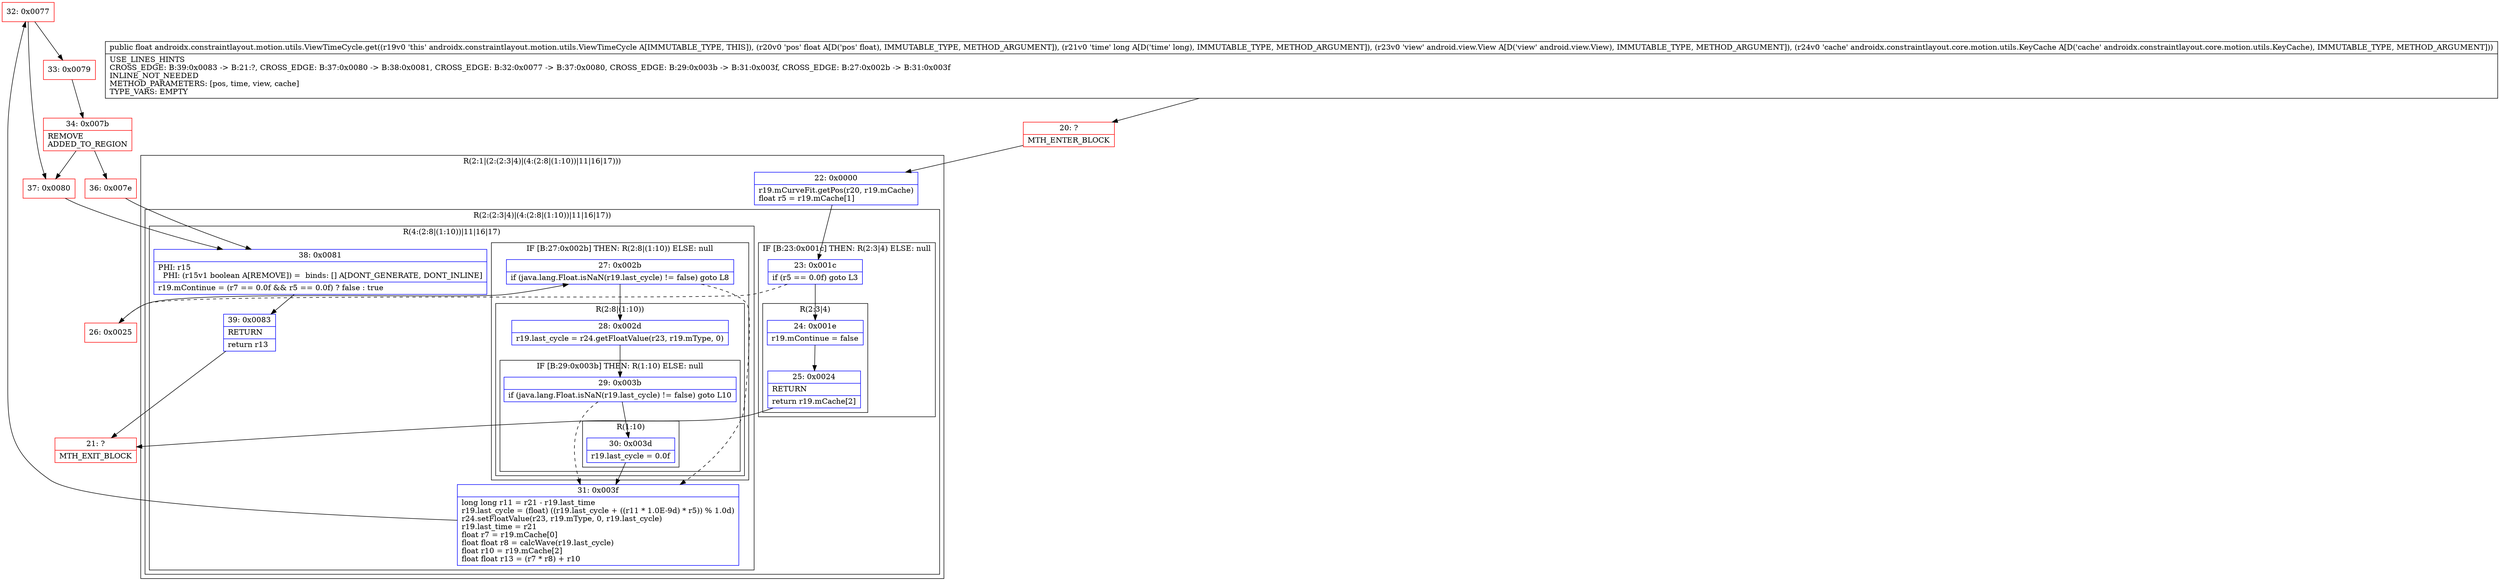 digraph "CFG forandroidx.constraintlayout.motion.utils.ViewTimeCycle.get(FJLandroid\/view\/View;Landroidx\/constraintlayout\/core\/motion\/utils\/KeyCache;)F" {
subgraph cluster_Region_2071341276 {
label = "R(2:1|(2:(2:3|4)|(4:(2:8|(1:10))|11|16|17)))";
node [shape=record,color=blue];
Node_22 [shape=record,label="{22\:\ 0x0000|r19.mCurveFit.getPos(r20, r19.mCache)\lfloat r5 = r19.mCache[1]\l}"];
subgraph cluster_Region_1957245590 {
label = "R(2:(2:3|4)|(4:(2:8|(1:10))|11|16|17))";
node [shape=record,color=blue];
subgraph cluster_IfRegion_1311326406 {
label = "IF [B:23:0x001c] THEN: R(2:3|4) ELSE: null";
node [shape=record,color=blue];
Node_23 [shape=record,label="{23\:\ 0x001c|if (r5 == 0.0f) goto L3\l}"];
subgraph cluster_Region_2127185202 {
label = "R(2:3|4)";
node [shape=record,color=blue];
Node_24 [shape=record,label="{24\:\ 0x001e|r19.mContinue = false\l}"];
Node_25 [shape=record,label="{25\:\ 0x0024|RETURN\l|return r19.mCache[2]\l}"];
}
}
subgraph cluster_Region_1003593397 {
label = "R(4:(2:8|(1:10))|11|16|17)";
node [shape=record,color=blue];
subgraph cluster_IfRegion_70908473 {
label = "IF [B:27:0x002b] THEN: R(2:8|(1:10)) ELSE: null";
node [shape=record,color=blue];
Node_27 [shape=record,label="{27\:\ 0x002b|if (java.lang.Float.isNaN(r19.last_cycle) != false) goto L8\l}"];
subgraph cluster_Region_746250473 {
label = "R(2:8|(1:10))";
node [shape=record,color=blue];
Node_28 [shape=record,label="{28\:\ 0x002d|r19.last_cycle = r24.getFloatValue(r23, r19.mType, 0)\l}"];
subgraph cluster_IfRegion_293231218 {
label = "IF [B:29:0x003b] THEN: R(1:10) ELSE: null";
node [shape=record,color=blue];
Node_29 [shape=record,label="{29\:\ 0x003b|if (java.lang.Float.isNaN(r19.last_cycle) != false) goto L10\l}"];
subgraph cluster_Region_1026911930 {
label = "R(1:10)";
node [shape=record,color=blue];
Node_30 [shape=record,label="{30\:\ 0x003d|r19.last_cycle = 0.0f\l}"];
}
}
}
}
Node_31 [shape=record,label="{31\:\ 0x003f|long long r11 = r21 \- r19.last_time\lr19.last_cycle = (float) ((r19.last_cycle + ((r11 * 1.0E\-9d) * r5)) % 1.0d)\lr24.setFloatValue(r23, r19.mType, 0, r19.last_cycle)\lr19.last_time = r21\lfloat r7 = r19.mCache[0]\lfloat float r8 = calcWave(r19.last_cycle)\lfloat r10 = r19.mCache[2]\lfloat float r13 = (r7 * r8) + r10\l}"];
Node_38 [shape=record,label="{38\:\ 0x0081|PHI: r15 \l  PHI: (r15v1 boolean A[REMOVE]) =  binds: [] A[DONT_GENERATE, DONT_INLINE]\l|r19.mContinue = (r7 == 0.0f && r5 == 0.0f) ? false : true\l}"];
Node_39 [shape=record,label="{39\:\ 0x0083|RETURN\l|return r13\l}"];
}
}
}
Node_20 [shape=record,color=red,label="{20\:\ ?|MTH_ENTER_BLOCK\l}"];
Node_21 [shape=record,color=red,label="{21\:\ ?|MTH_EXIT_BLOCK\l}"];
Node_26 [shape=record,color=red,label="{26\:\ 0x0025}"];
Node_32 [shape=record,color=red,label="{32\:\ 0x0077}"];
Node_33 [shape=record,color=red,label="{33\:\ 0x0079}"];
Node_34 [shape=record,color=red,label="{34\:\ 0x007b|REMOVE\lADDED_TO_REGION\l}"];
Node_36 [shape=record,color=red,label="{36\:\ 0x007e}"];
Node_37 [shape=record,color=red,label="{37\:\ 0x0080}"];
MethodNode[shape=record,label="{public float androidx.constraintlayout.motion.utils.ViewTimeCycle.get((r19v0 'this' androidx.constraintlayout.motion.utils.ViewTimeCycle A[IMMUTABLE_TYPE, THIS]), (r20v0 'pos' float A[D('pos' float), IMMUTABLE_TYPE, METHOD_ARGUMENT]), (r21v0 'time' long A[D('time' long), IMMUTABLE_TYPE, METHOD_ARGUMENT]), (r23v0 'view' android.view.View A[D('view' android.view.View), IMMUTABLE_TYPE, METHOD_ARGUMENT]), (r24v0 'cache' androidx.constraintlayout.core.motion.utils.KeyCache A[D('cache' androidx.constraintlayout.core.motion.utils.KeyCache), IMMUTABLE_TYPE, METHOD_ARGUMENT]))  | USE_LINES_HINTS\lCROSS_EDGE: B:39:0x0083 \-\> B:21:?, CROSS_EDGE: B:37:0x0080 \-\> B:38:0x0081, CROSS_EDGE: B:32:0x0077 \-\> B:37:0x0080, CROSS_EDGE: B:29:0x003b \-\> B:31:0x003f, CROSS_EDGE: B:27:0x002b \-\> B:31:0x003f\lINLINE_NOT_NEEDED\lMETHOD_PARAMETERS: [pos, time, view, cache]\lTYPE_VARS: EMPTY\l}"];
MethodNode -> Node_20;Node_22 -> Node_23;
Node_23 -> Node_24;
Node_23 -> Node_26[style=dashed];
Node_24 -> Node_25;
Node_25 -> Node_21;
Node_27 -> Node_28;
Node_27 -> Node_31[style=dashed];
Node_28 -> Node_29;
Node_29 -> Node_30;
Node_29 -> Node_31[style=dashed];
Node_30 -> Node_31;
Node_31 -> Node_32;
Node_38 -> Node_39;
Node_39 -> Node_21;
Node_20 -> Node_22;
Node_26 -> Node_27;
Node_32 -> Node_33;
Node_32 -> Node_37;
Node_33 -> Node_34;
Node_34 -> Node_36;
Node_34 -> Node_37;
Node_36 -> Node_38;
Node_37 -> Node_38;
}

